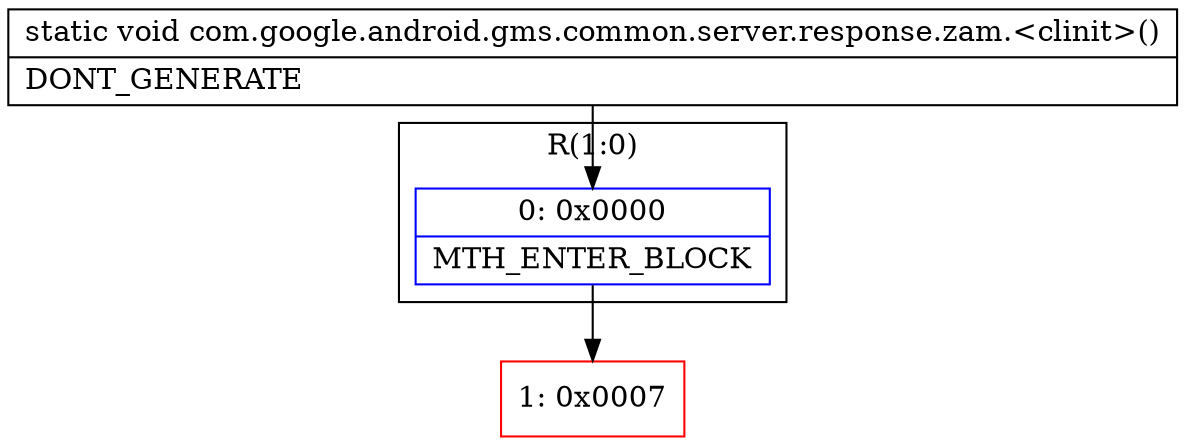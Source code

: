 digraph "CFG forcom.google.android.gms.common.server.response.zam.\<clinit\>()V" {
subgraph cluster_Region_745804958 {
label = "R(1:0)";
node [shape=record,color=blue];
Node_0 [shape=record,label="{0\:\ 0x0000|MTH_ENTER_BLOCK\l}"];
}
Node_1 [shape=record,color=red,label="{1\:\ 0x0007}"];
MethodNode[shape=record,label="{static void com.google.android.gms.common.server.response.zam.\<clinit\>()  | DONT_GENERATE\l}"];
MethodNode -> Node_0;
Node_0 -> Node_1;
}

